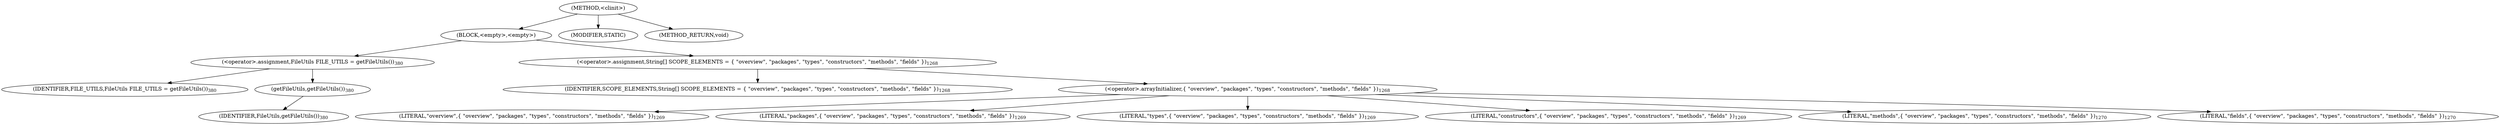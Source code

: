digraph "&lt;clinit&gt;" {  
"5496" [label = <(METHOD,&lt;clinit&gt;)> ]
"5497" [label = <(BLOCK,&lt;empty&gt;,&lt;empty&gt;)> ]
"5498" [label = <(&lt;operator&gt;.assignment,FileUtils FILE_UTILS = getFileUtils())<SUB>380</SUB>> ]
"5499" [label = <(IDENTIFIER,FILE_UTILS,FileUtils FILE_UTILS = getFileUtils())<SUB>380</SUB>> ]
"5500" [label = <(getFileUtils,getFileUtils())<SUB>380</SUB>> ]
"5501" [label = <(IDENTIFIER,FileUtils,getFileUtils())<SUB>380</SUB>> ]
"5502" [label = <(&lt;operator&gt;.assignment,String[] SCOPE_ELEMENTS = { &quot;overview&quot;, &quot;packages&quot;, &quot;types&quot;, &quot;constructors&quot;, &quot;methods&quot;, &quot;fields&quot; })<SUB>1268</SUB>> ]
"5503" [label = <(IDENTIFIER,SCOPE_ELEMENTS,String[] SCOPE_ELEMENTS = { &quot;overview&quot;, &quot;packages&quot;, &quot;types&quot;, &quot;constructors&quot;, &quot;methods&quot;, &quot;fields&quot; })<SUB>1268</SUB>> ]
"5504" [label = <(&lt;operator&gt;.arrayInitializer,{ &quot;overview&quot;, &quot;packages&quot;, &quot;types&quot;, &quot;constructors&quot;, &quot;methods&quot;, &quot;fields&quot; })<SUB>1268</SUB>> ]
"5505" [label = <(LITERAL,&quot;overview&quot;,{ &quot;overview&quot;, &quot;packages&quot;, &quot;types&quot;, &quot;constructors&quot;, &quot;methods&quot;, &quot;fields&quot; })<SUB>1269</SUB>> ]
"5506" [label = <(LITERAL,&quot;packages&quot;,{ &quot;overview&quot;, &quot;packages&quot;, &quot;types&quot;, &quot;constructors&quot;, &quot;methods&quot;, &quot;fields&quot; })<SUB>1269</SUB>> ]
"5507" [label = <(LITERAL,&quot;types&quot;,{ &quot;overview&quot;, &quot;packages&quot;, &quot;types&quot;, &quot;constructors&quot;, &quot;methods&quot;, &quot;fields&quot; })<SUB>1269</SUB>> ]
"5508" [label = <(LITERAL,&quot;constructors&quot;,{ &quot;overview&quot;, &quot;packages&quot;, &quot;types&quot;, &quot;constructors&quot;, &quot;methods&quot;, &quot;fields&quot; })<SUB>1269</SUB>> ]
"5509" [label = <(LITERAL,&quot;methods&quot;,{ &quot;overview&quot;, &quot;packages&quot;, &quot;types&quot;, &quot;constructors&quot;, &quot;methods&quot;, &quot;fields&quot; })<SUB>1270</SUB>> ]
"5510" [label = <(LITERAL,&quot;fields&quot;,{ &quot;overview&quot;, &quot;packages&quot;, &quot;types&quot;, &quot;constructors&quot;, &quot;methods&quot;, &quot;fields&quot; })<SUB>1270</SUB>> ]
"5511" [label = <(MODIFIER,STATIC)> ]
"5512" [label = <(METHOD_RETURN,void)> ]
  "5496" -> "5497" 
  "5496" -> "5511" 
  "5496" -> "5512" 
  "5497" -> "5498" 
  "5497" -> "5502" 
  "5498" -> "5499" 
  "5498" -> "5500" 
  "5500" -> "5501" 
  "5502" -> "5503" 
  "5502" -> "5504" 
  "5504" -> "5505" 
  "5504" -> "5506" 
  "5504" -> "5507" 
  "5504" -> "5508" 
  "5504" -> "5509" 
  "5504" -> "5510" 
}
